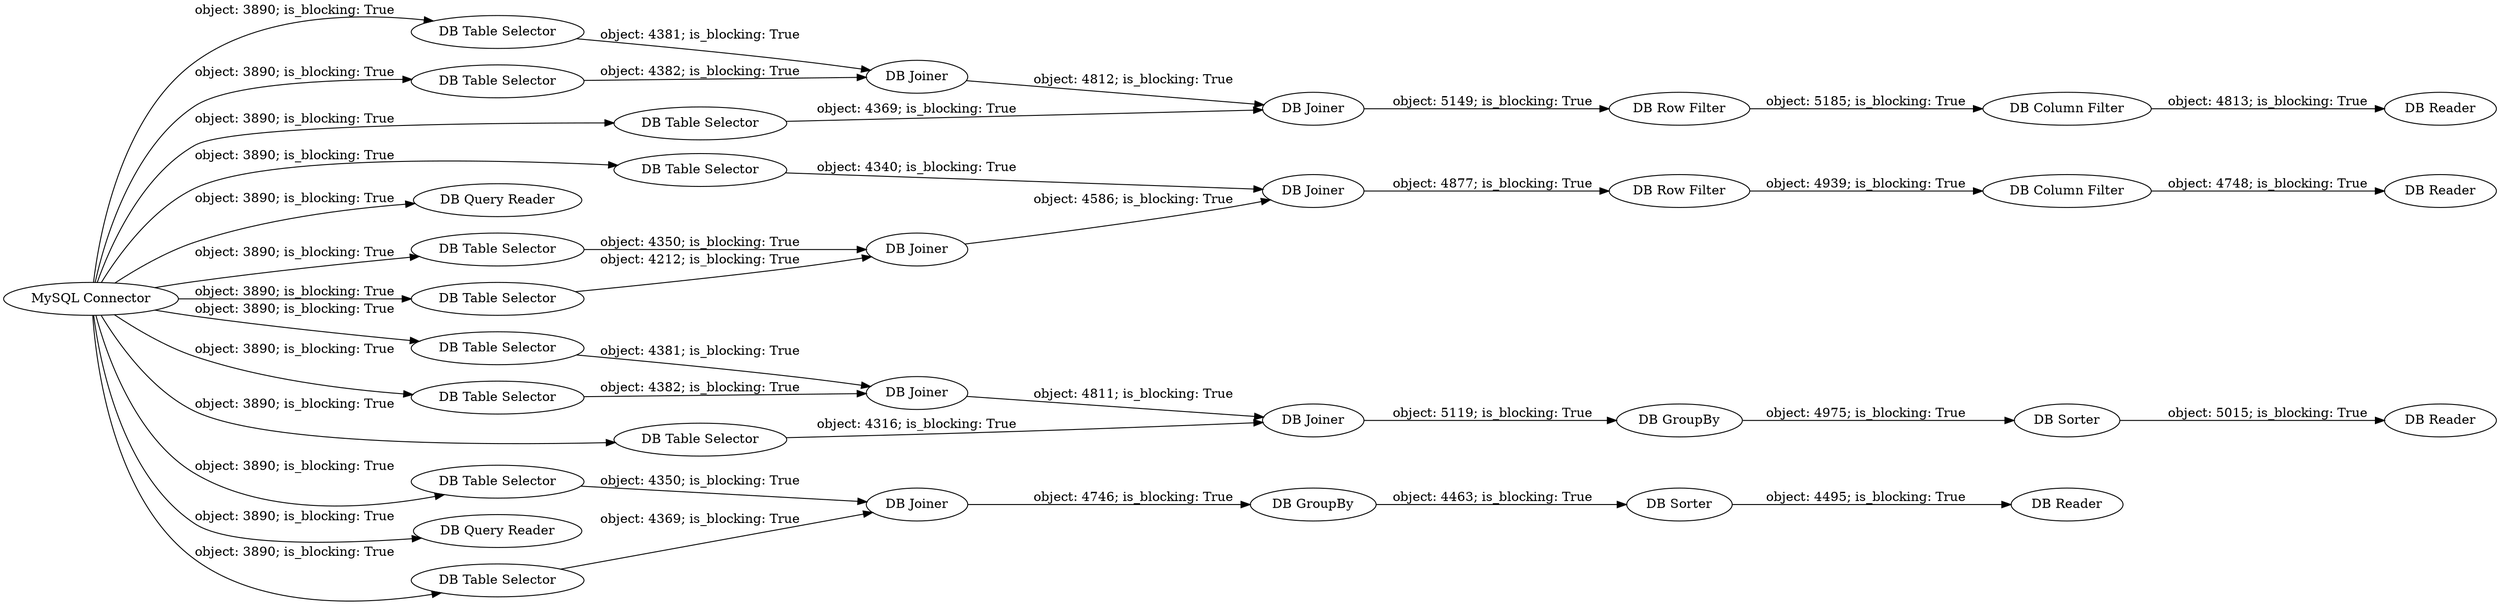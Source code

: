 digraph {
	"4103506883858671486_32" [label="DB Table Selector"]
	"4103506883858671486_10" [label="DB Table Selector"]
	"4103506883858671486_19" [label="DB Joiner"]
	"4103506883858671486_37" [label="DB Reader"]
	"4103506883858671486_38" [label="DB Reader"]
	"4103506883858671486_18" [label="DB Table Selector"]
	"4103506883858671486_13" [label="DB Row Filter"]
	"4103506883858671486_1" [label="MySQL Connector"]
	"4103506883858671486_30" [label="DB Table Selector"]
	"4103506883858671486_39" [label="DB Reader"]
	"4103506883858671486_7" [label="DB Query Reader"]
	"4103506883858671486_16" [label="DB Table Selector"]
	"4103506883858671486_31" [label="DB Joiner"]
	"4103506883858671486_9" [label="DB Table Selector"]
	"4103506883858671486_23" [label="DB Table Selector"]
	"4103506883858671486_8" [label="DB Table Selector"]
	"4103506883858671486_15" [label="DB Column Filter"]
	"4103506883858671486_12" [label="DB Joiner"]
	"4103506883858671486_25" [label="DB GroupBy"]
	"4103506883858671486_17" [label="DB Joiner"]
	"4103506883858671486_20" [label="DB Row Filter"]
	"4103506883858671486_21" [label="DB Table Selector"]
	"4103506883858671486_26" [label="DB Sorter"]
	"4103506883858671486_35" [label="DB Table Selector"]
	"4103506883858671486_28" [label="DB GroupBy"]
	"4103506883858671486_33" [label="DB Joiner"]
	"4103506883858671486_36" [label="DB Reader"]
	"4103506883858671486_2" [label="DB Query Reader"]
	"4103506883858671486_24" [label="DB Joiner"]
	"4103506883858671486_14" [label="DB Column Filter"]
	"4103506883858671486_22" [label="DB Table Selector"]
	"4103506883858671486_11" [label="DB Joiner"]
	"4103506883858671486_27" [label="DB Sorter"]
	"4103506883858671486_1" -> "4103506883858671486_9" [label="object: 3890; is_blocking: True"]
	"4103506883858671486_1" -> "4103506883858671486_30" [label="object: 3890; is_blocking: True"]
	"4103506883858671486_14" -> "4103506883858671486_39" [label="object: 4813; is_blocking: True"]
	"4103506883858671486_1" -> "4103506883858671486_21" [label="object: 3890; is_blocking: True"]
	"4103506883858671486_13" -> "4103506883858671486_14" [label="object: 5185; is_blocking: True"]
	"4103506883858671486_15" -> "4103506883858671486_38" [label="object: 4748; is_blocking: True"]
	"4103506883858671486_23" -> "4103506883858671486_24" [label="object: 4350; is_blocking: True"]
	"4103506883858671486_27" -> "4103506883858671486_37" [label="object: 5015; is_blocking: True"]
	"4103506883858671486_24" -> "4103506883858671486_25" [label="object: 4746; is_blocking: True"]
	"4103506883858671486_1" -> "4103506883858671486_8" [label="object: 3890; is_blocking: True"]
	"4103506883858671486_1" -> "4103506883858671486_2" [label="object: 3890; is_blocking: True"]
	"4103506883858671486_21" -> "4103506883858671486_17" [label="object: 4350; is_blocking: True"]
	"4103506883858671486_26" -> "4103506883858671486_36" [label="object: 4495; is_blocking: True"]
	"4103506883858671486_1" -> "4103506883858671486_22" [label="object: 3890; is_blocking: True"]
	"4103506883858671486_28" -> "4103506883858671486_27" [label="object: 4975; is_blocking: True"]
	"4103506883858671486_9" -> "4103506883858671486_11" [label="object: 4382; is_blocking: True"]
	"4103506883858671486_1" -> "4103506883858671486_23" [label="object: 3890; is_blocking: True"]
	"4103506883858671486_33" -> "4103506883858671486_28" [label="object: 5119; is_blocking: True"]
	"4103506883858671486_1" -> "4103506883858671486_16" [label="object: 3890; is_blocking: True"]
	"4103506883858671486_1" -> "4103506883858671486_35" [label="object: 3890; is_blocking: True"]
	"4103506883858671486_1" -> "4103506883858671486_32" [label="object: 3890; is_blocking: True"]
	"4103506883858671486_17" -> "4103506883858671486_19" [label="object: 4586; is_blocking: True"]
	"4103506883858671486_10" -> "4103506883858671486_12" [label="object: 4369; is_blocking: True"]
	"4103506883858671486_1" -> "4103506883858671486_18" [label="object: 3890; is_blocking: True"]
	"4103506883858671486_25" -> "4103506883858671486_26" [label="object: 4463; is_blocking: True"]
	"4103506883858671486_30" -> "4103506883858671486_31" [label="object: 4381; is_blocking: True"]
	"4103506883858671486_18" -> "4103506883858671486_19" [label="object: 4340; is_blocking: True"]
	"4103506883858671486_12" -> "4103506883858671486_13" [label="object: 5149; is_blocking: True"]
	"4103506883858671486_32" -> "4103506883858671486_31" [label="object: 4382; is_blocking: True"]
	"4103506883858671486_35" -> "4103506883858671486_33" [label="object: 4316; is_blocking: True"]
	"4103506883858671486_1" -> "4103506883858671486_10" [label="object: 3890; is_blocking: True"]
	"4103506883858671486_19" -> "4103506883858671486_20" [label="object: 4877; is_blocking: True"]
	"4103506883858671486_1" -> "4103506883858671486_7" [label="object: 3890; is_blocking: True"]
	"4103506883858671486_22" -> "4103506883858671486_24" [label="object: 4369; is_blocking: True"]
	"4103506883858671486_8" -> "4103506883858671486_11" [label="object: 4381; is_blocking: True"]
	"4103506883858671486_11" -> "4103506883858671486_12" [label="object: 4812; is_blocking: True"]
	"4103506883858671486_20" -> "4103506883858671486_15" [label="object: 4939; is_blocking: True"]
	"4103506883858671486_31" -> "4103506883858671486_33" [label="object: 4811; is_blocking: True"]
	"4103506883858671486_16" -> "4103506883858671486_17" [label="object: 4212; is_blocking: True"]
	rankdir=LR
}
